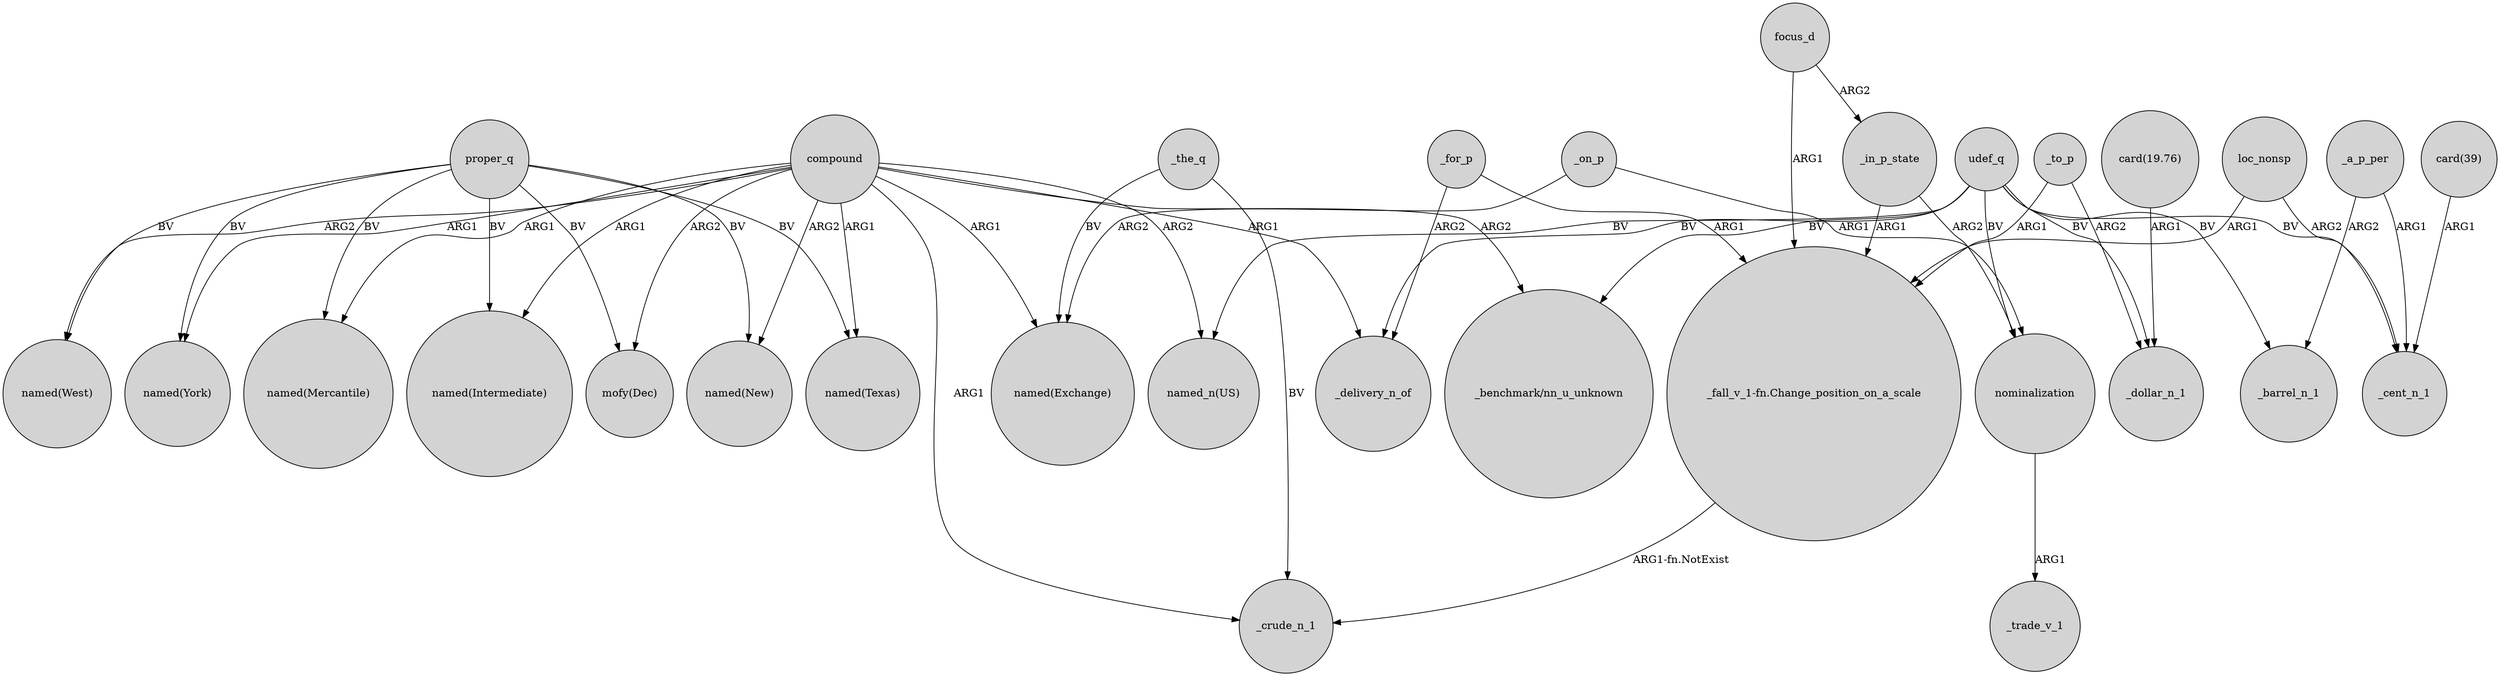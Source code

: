 digraph {
	node [shape=circle style=filled]
	loc_nonsp -> _cent_n_1 [label=ARG2]
	compound -> "named(West)" [label=ARG2]
	udef_q -> "named_n(US)" [label=BV]
	compound -> "named(New)" [label=ARG2]
	compound -> "named(Texas)" [label=ARG1]
	_to_p -> _dollar_n_1 [label=ARG2]
	proper_q -> "named(New)" [label=BV]
	udef_q -> _delivery_n_of [label=BV]
	proper_q -> "mofy(Dec)" [label=BV]
	proper_q -> "named(Intermediate)" [label=BV]
	_the_q -> _crude_n_1 [label=BV]
	focus_d -> _in_p_state [label=ARG2]
	_the_q -> "named(Exchange)" [label=BV]
	focus_d -> "_fall_v_1-fn.Change_position_on_a_scale" [label=ARG1]
	loc_nonsp -> "_fall_v_1-fn.Change_position_on_a_scale" [label=ARG1]
	proper_q -> "named(West)" [label=BV]
	_on_p -> nominalization [label=ARG1]
	nominalization -> _trade_v_1 [label=ARG1]
	proper_q -> "named(Mercantile)" [label=BV]
	udef_q -> "_benchmark/nn_u_unknown" [label=BV]
	_a_p_per -> _barrel_n_1 [label=ARG2]
	compound -> "named_n(US)" [label=ARG2]
	_for_p -> "_fall_v_1-fn.Change_position_on_a_scale" [label=ARG1]
	udef_q -> _cent_n_1 [label=BV]
	_on_p -> "named(Exchange)" [label=ARG2]
	proper_q -> "named(Texas)" [label=BV]
	compound -> _delivery_n_of [label=ARG1]
	compound -> "named(York)" [label=ARG1]
	compound -> "named(Mercantile)" [label=ARG1]
	_in_p_state -> "_fall_v_1-fn.Change_position_on_a_scale" [label=ARG1]
	compound -> _crude_n_1 [label=ARG1]
	compound -> "_benchmark/nn_u_unknown" [label=ARG2]
	"card(19.76)" -> _dollar_n_1 [label=ARG1]
	_for_p -> _delivery_n_of [label=ARG2]
	compound -> "named(Exchange)" [label=ARG1]
	_a_p_per -> _cent_n_1 [label=ARG1]
	_in_p_state -> nominalization [label=ARG2]
	udef_q -> nominalization [label=BV]
	"_fall_v_1-fn.Change_position_on_a_scale" -> _crude_n_1 [label="ARG1-fn.NotExist"]
	"card(39)" -> _cent_n_1 [label=ARG1]
	udef_q -> _dollar_n_1 [label=BV]
	udef_q -> _barrel_n_1 [label=BV]
	proper_q -> "named(York)" [label=BV]
	_to_p -> "_fall_v_1-fn.Change_position_on_a_scale" [label=ARG1]
	compound -> "mofy(Dec)" [label=ARG2]
	compound -> "named(Intermediate)" [label=ARG1]
}
